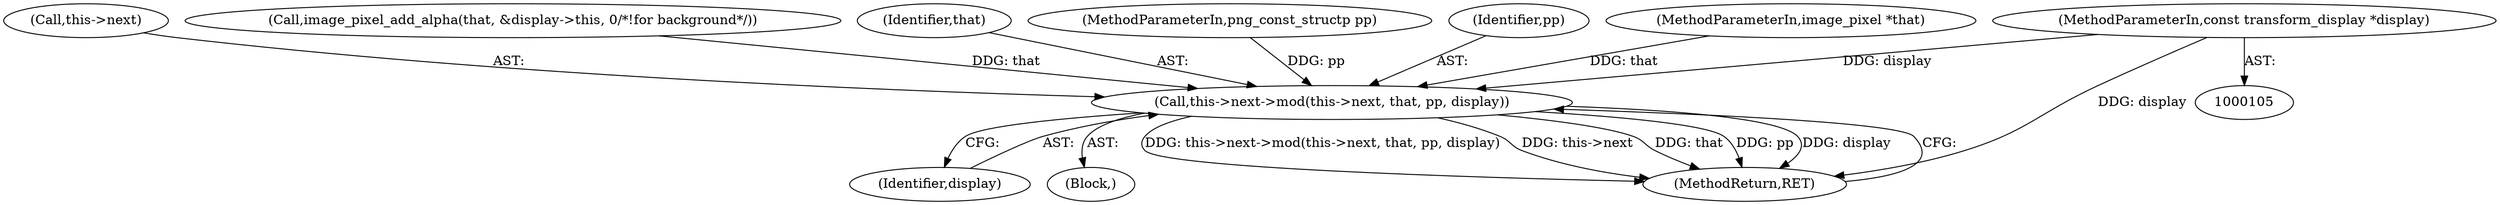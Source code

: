 digraph "0_Android_9d4853418ab2f754c2b63e091c29c5529b8b86ca_70@pointer" {
"1000109" [label="(MethodParameterIn,const transform_display *display)"];
"1000169" [label="(Call,this->next->mod(this->next, that, pp, display))"];
"1000169" [label="(Call,this->next->mod(this->next, that, pp, display))"];
"1000170" [label="(Call,this->next)"];
"1000123" [label="(Call,image_pixel_add_alpha(that, &display->this, 0/*!for background*/))"];
"1000173" [label="(Identifier,that)"];
"1000175" [label="(Identifier,display)"];
"1000108" [label="(MethodParameterIn,png_const_structp pp)"];
"1000110" [label="(Block,)"];
"1000174" [label="(Identifier,pp)"];
"1000107" [label="(MethodParameterIn,image_pixel *that)"];
"1000109" [label="(MethodParameterIn,const transform_display *display)"];
"1000176" [label="(MethodReturn,RET)"];
"1000109" -> "1000105"  [label="AST: "];
"1000109" -> "1000176"  [label="DDG: display"];
"1000109" -> "1000169"  [label="DDG: display"];
"1000169" -> "1000110"  [label="AST: "];
"1000169" -> "1000175"  [label="CFG: "];
"1000170" -> "1000169"  [label="AST: "];
"1000173" -> "1000169"  [label="AST: "];
"1000174" -> "1000169"  [label="AST: "];
"1000175" -> "1000169"  [label="AST: "];
"1000176" -> "1000169"  [label="CFG: "];
"1000169" -> "1000176"  [label="DDG: this->next->mod(this->next, that, pp, display)"];
"1000169" -> "1000176"  [label="DDG: this->next"];
"1000169" -> "1000176"  [label="DDG: that"];
"1000169" -> "1000176"  [label="DDG: pp"];
"1000169" -> "1000176"  [label="DDG: display"];
"1000123" -> "1000169"  [label="DDG: that"];
"1000107" -> "1000169"  [label="DDG: that"];
"1000108" -> "1000169"  [label="DDG: pp"];
}
